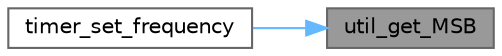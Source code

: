 digraph "util_get_MSB"
{
 // LATEX_PDF_SIZE
  bgcolor="transparent";
  edge [fontname=Helvetica,fontsize=10,labelfontname=Helvetica,labelfontsize=10];
  node [fontname=Helvetica,fontsize=10,shape=box,height=0.2,width=0.4];
  rankdir="RL";
  Node1 [label="util_get_MSB",height=0.2,width=0.4,color="gray40", fillcolor="grey60", style="filled", fontcolor="black",tooltip=" "];
  Node1 -> Node2 [dir="back",color="steelblue1",style="solid"];
  Node2 [label="timer_set_frequency",height=0.2,width=0.4,color="grey40", fillcolor="white", style="filled",URL="$group__timer.html#gaf2c04fa8e97ffa748fd3f612886a92a7",tooltip="Changes the operating frequency of a timer."];
}
